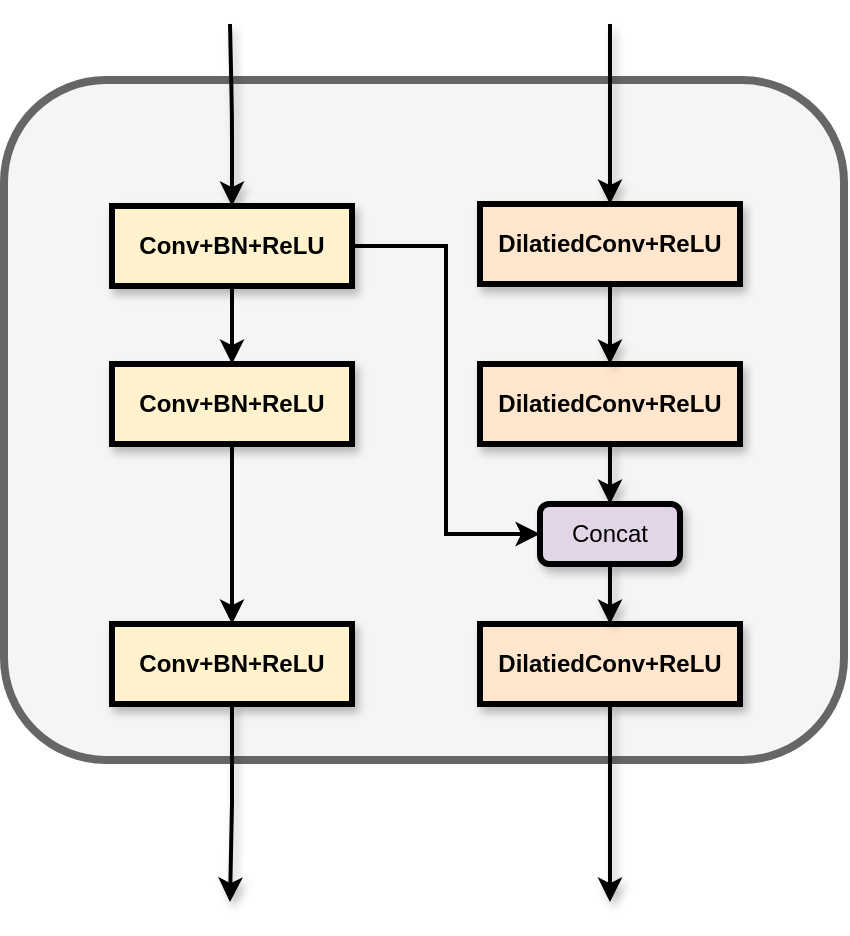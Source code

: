 <mxfile version="21.7.5" type="github">
  <diagram name="Page-1" id="hp85jpuqqjJGDYmnKXtX">
    <mxGraphModel dx="850" dy="777" grid="1" gridSize="10" guides="1" tooltips="1" connect="1" arrows="1" fold="1" page="1" pageScale="1" pageWidth="850" pageHeight="1100" math="0" shadow="0">
      <root>
        <mxCell id="0" />
        <mxCell id="1" parent="0" />
        <mxCell id="0AigGSU3kNx1xrecgMHs-1" value="" style="rounded=1;whiteSpace=wrap;html=1;fillColor=#f5f5f5;strokeColor=#666666;strokeWidth=4;fontColor=#333333;" vertex="1" parent="1">
          <mxGeometry x="139" y="129" width="420" height="340" as="geometry" />
        </mxCell>
        <mxCell id="0AigGSU3kNx1xrecgMHs-2" style="edgeStyle=orthogonalEdgeStyle;rounded=1;orthogonalLoop=1;jettySize=auto;html=1;strokeWidth=2;shadow=1;endArrow=none;endFill=0;startArrow=classic;startFill=1;" edge="1" parent="1" source="0AigGSU3kNx1xrecgMHs-5">
          <mxGeometry relative="1" as="geometry">
            <mxPoint x="252" y="101" as="targetPoint" />
          </mxGeometry>
        </mxCell>
        <mxCell id="0AigGSU3kNx1xrecgMHs-3" style="edgeStyle=orthogonalEdgeStyle;rounded=0;orthogonalLoop=1;jettySize=auto;html=1;entryX=0;entryY=0.5;entryDx=0;entryDy=0;strokeWidth=2;" edge="1" parent="1" source="0AigGSU3kNx1xrecgMHs-5" target="0AigGSU3kNx1xrecgMHs-16">
          <mxGeometry relative="1" as="geometry" />
        </mxCell>
        <mxCell id="0AigGSU3kNx1xrecgMHs-4" style="edgeStyle=orthogonalEdgeStyle;rounded=0;orthogonalLoop=1;jettySize=auto;html=1;entryX=0.5;entryY=0;entryDx=0;entryDy=0;strokeWidth=2;" edge="1" parent="1" source="0AigGSU3kNx1xrecgMHs-5" target="0AigGSU3kNx1xrecgMHs-18">
          <mxGeometry relative="1" as="geometry" />
        </mxCell>
        <mxCell id="0AigGSU3kNx1xrecgMHs-5" value="&lt;b&gt;Conv+BN+ReLU&lt;/b&gt;" style="rounded=0;whiteSpace=wrap;html=1;fillColor=#fff2cc;strokeColor=#000000;strokeWidth=3;shadow=1;" vertex="1" parent="1">
          <mxGeometry x="193" y="192" width="120" height="40" as="geometry" />
        </mxCell>
        <mxCell id="0AigGSU3kNx1xrecgMHs-6" style="edgeStyle=orthogonalEdgeStyle;rounded=0;orthogonalLoop=1;jettySize=auto;html=1;exitX=0.5;exitY=1;exitDx=0;exitDy=0;strokeWidth=2;shadow=1;" edge="1" parent="1" source="0AigGSU3kNx1xrecgMHs-7">
          <mxGeometry relative="1" as="geometry">
            <mxPoint x="252" y="540" as="targetPoint" />
          </mxGeometry>
        </mxCell>
        <mxCell id="0AigGSU3kNx1xrecgMHs-7" value="&lt;b style=&quot;border-color: var(--border-color);&quot;&gt;Conv+BN+ReLU&lt;/b&gt;" style="rounded=0;whiteSpace=wrap;html=1;fillColor=#fff2cc;strokeColor=#000000;strokeWidth=3;shadow=1;" vertex="1" parent="1">
          <mxGeometry x="193" y="401" width="120" height="40" as="geometry" />
        </mxCell>
        <mxCell id="0AigGSU3kNx1xrecgMHs-8" style="edgeStyle=orthogonalEdgeStyle;rounded=0;orthogonalLoop=1;jettySize=auto;html=1;entryX=0.5;entryY=0;entryDx=0;entryDy=0;strokeWidth=2;shadow=1;" edge="1" parent="1" source="0AigGSU3kNx1xrecgMHs-9" target="0AigGSU3kNx1xrecgMHs-16">
          <mxGeometry relative="1" as="geometry" />
        </mxCell>
        <mxCell id="0AigGSU3kNx1xrecgMHs-9" value="&lt;b style=&quot;border-color: var(--border-color);&quot;&gt;DilatiedConv+ReLU&lt;/b&gt;" style="rounded=0;whiteSpace=wrap;html=1;fillColor=#ffe6cc;strokeColor=#000000;strokeWidth=3;shadow=1;" vertex="1" parent="1">
          <mxGeometry x="377" y="271" width="130" height="40" as="geometry" />
        </mxCell>
        <mxCell id="0AigGSU3kNx1xrecgMHs-10" style="edgeStyle=orthogonalEdgeStyle;rounded=0;orthogonalLoop=1;jettySize=auto;html=1;exitX=0.5;exitY=1;exitDx=0;exitDy=0;strokeWidth=2;shadow=1;" edge="1" parent="1" source="0AigGSU3kNx1xrecgMHs-11">
          <mxGeometry relative="1" as="geometry">
            <mxPoint x="442" y="540" as="targetPoint" />
          </mxGeometry>
        </mxCell>
        <mxCell id="0AigGSU3kNx1xrecgMHs-11" value="&lt;b style=&quot;border-color: var(--border-color);&quot;&gt;DilatiedConv+ReLU&lt;/b&gt;" style="rounded=0;whiteSpace=wrap;html=1;fillColor=#ffe6cc;strokeColor=#000000;strokeWidth=3;shadow=1;" vertex="1" parent="1">
          <mxGeometry x="377" y="401" width="130" height="40" as="geometry" />
        </mxCell>
        <mxCell id="0AigGSU3kNx1xrecgMHs-12" style="edgeStyle=orthogonalEdgeStyle;rounded=0;orthogonalLoop=1;jettySize=auto;html=1;entryX=0.5;entryY=0;entryDx=0;entryDy=0;strokeWidth=2;shadow=1;" edge="1" parent="1" source="0AigGSU3kNx1xrecgMHs-14" target="0AigGSU3kNx1xrecgMHs-9">
          <mxGeometry relative="1" as="geometry" />
        </mxCell>
        <mxCell id="0AigGSU3kNx1xrecgMHs-13" style="rounded=0;orthogonalLoop=1;jettySize=auto;html=1;strokeWidth=2;shadow=1;startArrow=classic;startFill=1;endArrow=none;endFill=0;" edge="1" parent="1" source="0AigGSU3kNx1xrecgMHs-14">
          <mxGeometry relative="1" as="geometry">
            <mxPoint x="442" y="101" as="targetPoint" />
          </mxGeometry>
        </mxCell>
        <mxCell id="0AigGSU3kNx1xrecgMHs-14" value="&lt;b style=&quot;border-color: var(--border-color);&quot;&gt;DilatiedConv+ReLU&lt;/b&gt;" style="rounded=0;whiteSpace=wrap;html=1;fillColor=#ffe6cc;strokeColor=#000000;strokeWidth=3;shadow=1;" vertex="1" parent="1">
          <mxGeometry x="377" y="191" width="130" height="40" as="geometry" />
        </mxCell>
        <mxCell id="0AigGSU3kNx1xrecgMHs-15" style="edgeStyle=orthogonalEdgeStyle;rounded=0;orthogonalLoop=1;jettySize=auto;html=1;entryX=0.5;entryY=0;entryDx=0;entryDy=0;strokeWidth=2;shadow=1;" edge="1" parent="1" source="0AigGSU3kNx1xrecgMHs-16" target="0AigGSU3kNx1xrecgMHs-11">
          <mxGeometry relative="1" as="geometry" />
        </mxCell>
        <mxCell id="0AigGSU3kNx1xrecgMHs-16" value="Concat" style="rounded=1;whiteSpace=wrap;html=1;strokeWidth=3;shadow=1;fillColor=#e1d5e7;strokeColor=#000000;" vertex="1" parent="1">
          <mxGeometry x="407" y="341" width="70" height="30" as="geometry" />
        </mxCell>
        <mxCell id="0AigGSU3kNx1xrecgMHs-17" style="edgeStyle=orthogonalEdgeStyle;rounded=0;orthogonalLoop=1;jettySize=auto;html=1;entryX=0.5;entryY=0;entryDx=0;entryDy=0;strokeWidth=2;" edge="1" parent="1" source="0AigGSU3kNx1xrecgMHs-18" target="0AigGSU3kNx1xrecgMHs-7">
          <mxGeometry relative="1" as="geometry" />
        </mxCell>
        <mxCell id="0AigGSU3kNx1xrecgMHs-18" value="&lt;b&gt;Conv+BN+ReLU&lt;/b&gt;" style="rounded=0;whiteSpace=wrap;html=1;fillColor=#fff2cc;strokeColor=#000000;strokeWidth=3;shadow=1;" vertex="1" parent="1">
          <mxGeometry x="193" y="271" width="120" height="40" as="geometry" />
        </mxCell>
      </root>
    </mxGraphModel>
  </diagram>
</mxfile>
